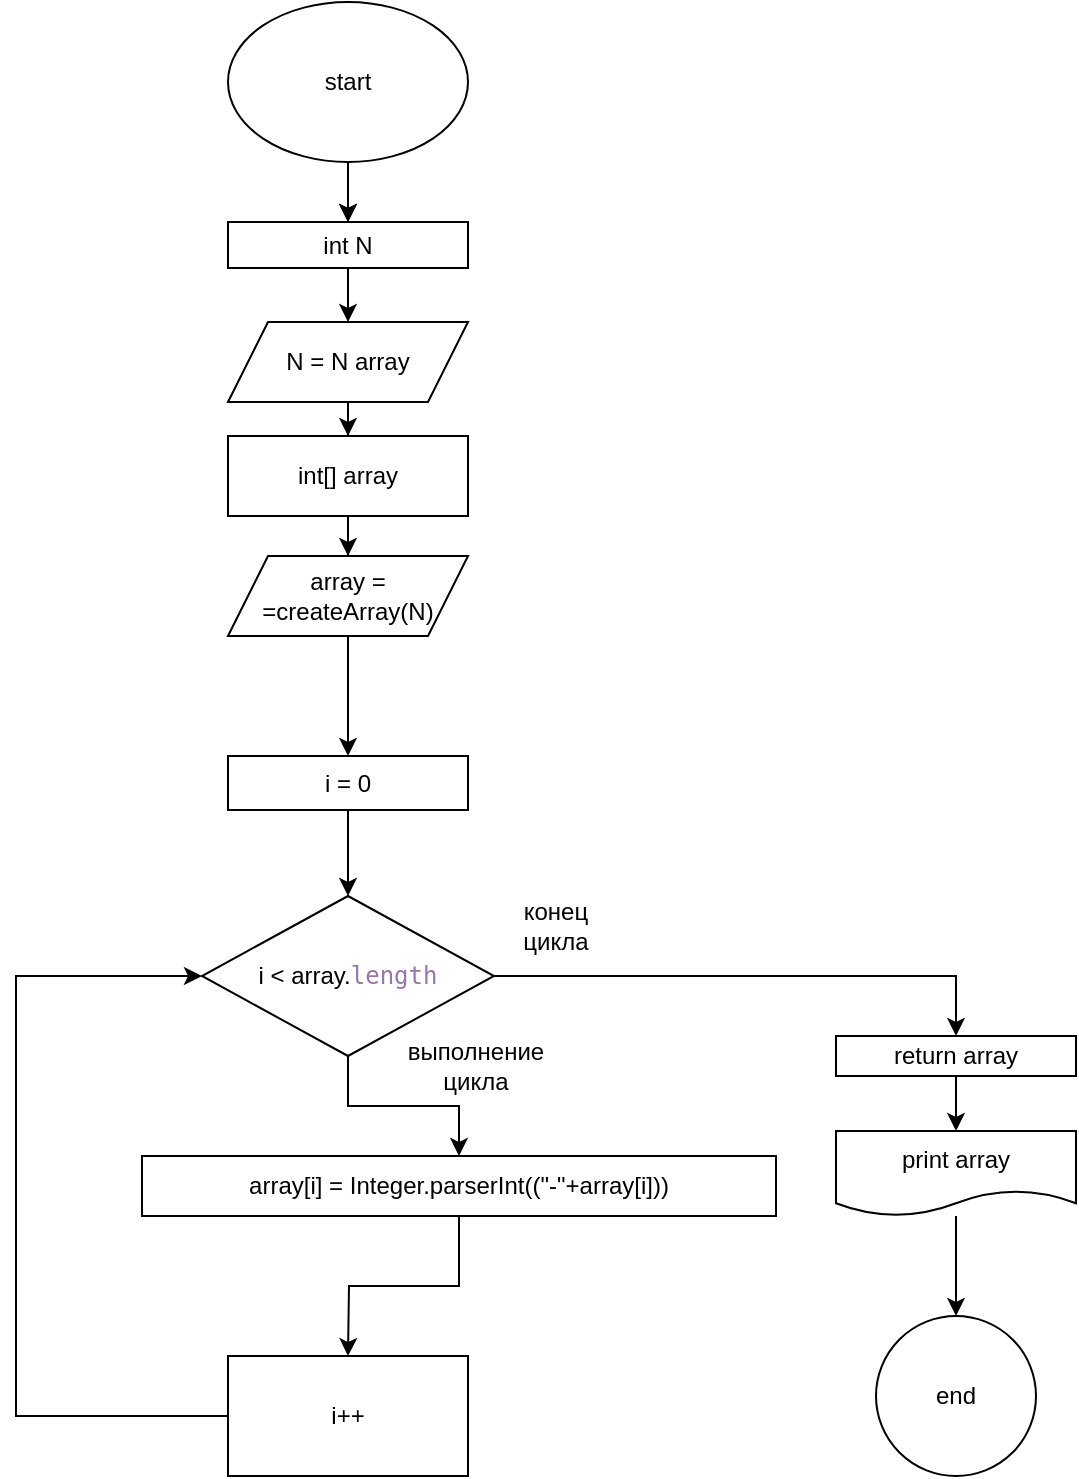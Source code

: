 <mxfile version="21.6.1" type="device">
  <diagram name="Страница 1" id="9AdSGZ-wU5dIfNWMVngr">
    <mxGraphModel dx="952" dy="636" grid="1" gridSize="10" guides="1" tooltips="1" connect="1" arrows="1" fold="1" page="1" pageScale="1" pageWidth="827" pageHeight="1169" math="0" shadow="0">
      <root>
        <mxCell id="0" />
        <mxCell id="1" parent="0" />
        <mxCell id="fwMDCeDDaVyuJN_M8xQI-238" value="" style="edgeStyle=orthogonalEdgeStyle;rounded=0;orthogonalLoop=1;jettySize=auto;html=1;" parent="1" source="y0_Ly3QX1UwcSKQh8jFW-9" target="fwMDCeDDaVyuJN_M8xQI-43" edge="1">
          <mxGeometry relative="1" as="geometry" />
        </mxCell>
        <mxCell id="y0_Ly3QX1UwcSKQh8jFW-73" value="" style="edgeStyle=orthogonalEdgeStyle;rounded=0;orthogonalLoop=1;jettySize=auto;html=1;" edge="1" parent="1" source="fwMDCeDDaVyuJN_M8xQI-2" target="y0_Ly3QX1UwcSKQh8jFW-9">
          <mxGeometry relative="1" as="geometry" />
        </mxCell>
        <mxCell id="fwMDCeDDaVyuJN_M8xQI-2" value="start" style="ellipse;whiteSpace=wrap;html=1;labelBackgroundColor=none;" parent="1" vertex="1">
          <mxGeometry x="266" y="23" width="120" height="80" as="geometry" />
        </mxCell>
        <mxCell id="y0_Ly3QX1UwcSKQh8jFW-43" value="" style="edgeStyle=orthogonalEdgeStyle;rounded=0;orthogonalLoop=1;jettySize=auto;html=1;" edge="1" parent="1" source="fwMDCeDDaVyuJN_M8xQI-43" target="y0_Ly3QX1UwcSKQh8jFW-42">
          <mxGeometry relative="1" as="geometry" />
        </mxCell>
        <mxCell id="fwMDCeDDaVyuJN_M8xQI-43" value="N = N array" style="shape=parallelogram;perimeter=parallelogramPerimeter;whiteSpace=wrap;html=1;fixedSize=1;labelBackgroundColor=none;" parent="1" vertex="1">
          <mxGeometry x="266" y="183" width="120" height="40" as="geometry" />
        </mxCell>
        <mxCell id="fwMDCeDDaVyuJN_M8xQI-224" value="" style="edgeStyle=orthogonalEdgeStyle;rounded=0;orthogonalLoop=1;jettySize=auto;html=1;" parent="1" source="fwMDCeDDaVyuJN_M8xQI-222" target="fwMDCeDDaVyuJN_M8xQI-223" edge="1">
          <mxGeometry relative="1" as="geometry" />
        </mxCell>
        <mxCell id="fwMDCeDDaVyuJN_M8xQI-222" value="i = 0" style="rounded=0;whiteSpace=wrap;html=1;" parent="1" vertex="1">
          <mxGeometry x="266" y="400" width="120" height="27" as="geometry" />
        </mxCell>
        <mxCell id="y0_Ly3QX1UwcSKQh8jFW-71" value="" style="edgeStyle=orthogonalEdgeStyle;rounded=0;orthogonalLoop=1;jettySize=auto;html=1;" edge="1" parent="1" source="fwMDCeDDaVyuJN_M8xQI-223" target="fwMDCeDDaVyuJN_M8xQI-228">
          <mxGeometry relative="1" as="geometry" />
        </mxCell>
        <mxCell id="fwMDCeDDaVyuJN_M8xQI-223" value="i &amp;lt;&amp;nbsp;array.&lt;span style=&quot;font-family: &amp;quot;JetBrains Mono&amp;quot;, monospace; color: rgb(152, 118, 170);&quot;&gt;length&lt;/span&gt;" style="rhombus;whiteSpace=wrap;html=1;rounded=0;" parent="1" vertex="1">
          <mxGeometry x="253" y="470" width="146" height="80" as="geometry" />
        </mxCell>
        <mxCell id="fwMDCeDDaVyuJN_M8xQI-227" value="конец цикла" style="text;html=1;strokeColor=none;fillColor=none;align=center;verticalAlign=middle;whiteSpace=wrap;rounded=0;" parent="1" vertex="1">
          <mxGeometry x="400" y="470" width="60" height="30" as="geometry" />
        </mxCell>
        <mxCell id="fwMDCeDDaVyuJN_M8xQI-234" value="" style="edgeStyle=orthogonalEdgeStyle;rounded=0;orthogonalLoop=1;jettySize=auto;html=1;" parent="1" source="fwMDCeDDaVyuJN_M8xQI-228" edge="1">
          <mxGeometry relative="1" as="geometry">
            <mxPoint x="326" y="700" as="targetPoint" />
          </mxGeometry>
        </mxCell>
        <mxCell id="fwMDCeDDaVyuJN_M8xQI-228" value="array[i] = Integer.parserInt((&quot;-&quot;+array[i]))" style="whiteSpace=wrap;html=1;rounded=0;" parent="1" vertex="1">
          <mxGeometry x="223" y="600" width="317" height="30" as="geometry" />
        </mxCell>
        <mxCell id="fwMDCeDDaVyuJN_M8xQI-236" value="выполнение цикла" style="text;html=1;strokeColor=none;fillColor=none;align=center;verticalAlign=middle;whiteSpace=wrap;rounded=0;" parent="1" vertex="1">
          <mxGeometry x="360" y="540" width="60" height="30" as="geometry" />
        </mxCell>
        <mxCell id="y0_Ly3QX1UwcSKQh8jFW-10" value="" style="edgeStyle=orthogonalEdgeStyle;rounded=0;orthogonalLoop=1;jettySize=auto;html=1;" edge="1" parent="1" source="fwMDCeDDaVyuJN_M8xQI-2" target="y0_Ly3QX1UwcSKQh8jFW-9">
          <mxGeometry relative="1" as="geometry">
            <mxPoint x="326" y="103" as="sourcePoint" />
            <mxPoint x="326" y="183" as="targetPoint" />
          </mxGeometry>
        </mxCell>
        <mxCell id="y0_Ly3QX1UwcSKQh8jFW-9" value="int N" style="whiteSpace=wrap;html=1;labelBackgroundColor=none;" vertex="1" parent="1">
          <mxGeometry x="266" y="133" width="120" height="23" as="geometry" />
        </mxCell>
        <mxCell id="y0_Ly3QX1UwcSKQh8jFW-25" style="edgeStyle=orthogonalEdgeStyle;rounded=0;orthogonalLoop=1;jettySize=auto;html=1;entryX=0;entryY=0.5;entryDx=0;entryDy=0;" edge="1" parent="1" source="y0_Ly3QX1UwcSKQh8jFW-17" target="fwMDCeDDaVyuJN_M8xQI-223">
          <mxGeometry relative="1" as="geometry">
            <Array as="points">
              <mxPoint x="160" y="730" />
              <mxPoint x="160" y="510" />
            </Array>
          </mxGeometry>
        </mxCell>
        <mxCell id="y0_Ly3QX1UwcSKQh8jFW-17" value="i++" style="whiteSpace=wrap;html=1;rounded=0;" vertex="1" parent="1">
          <mxGeometry x="266" y="700" width="120" height="60" as="geometry" />
        </mxCell>
        <mxCell id="y0_Ly3QX1UwcSKQh8jFW-18" value="end" style="ellipse;whiteSpace=wrap;html=1;rounded=0;" vertex="1" parent="1">
          <mxGeometry x="590" y="680" width="80" height="80" as="geometry" />
        </mxCell>
        <mxCell id="y0_Ly3QX1UwcSKQh8jFW-47" value="" style="edgeStyle=orthogonalEdgeStyle;rounded=0;orthogonalLoop=1;jettySize=auto;html=1;" edge="1" parent="1" source="y0_Ly3QX1UwcSKQh8jFW-42" target="y0_Ly3QX1UwcSKQh8jFW-46">
          <mxGeometry relative="1" as="geometry" />
        </mxCell>
        <mxCell id="y0_Ly3QX1UwcSKQh8jFW-42" value="int[] array" style="whiteSpace=wrap;html=1;labelBackgroundColor=none;" vertex="1" parent="1">
          <mxGeometry x="266" y="240" width="120" height="40" as="geometry" />
        </mxCell>
        <mxCell id="y0_Ly3QX1UwcSKQh8jFW-48" value="" style="edgeStyle=orthogonalEdgeStyle;rounded=0;orthogonalLoop=1;jettySize=auto;html=1;" edge="1" parent="1" source="y0_Ly3QX1UwcSKQh8jFW-46" target="fwMDCeDDaVyuJN_M8xQI-222">
          <mxGeometry relative="1" as="geometry" />
        </mxCell>
        <mxCell id="y0_Ly3QX1UwcSKQh8jFW-46" value="array = =createArray(N)" style="shape=parallelogram;perimeter=parallelogramPerimeter;whiteSpace=wrap;html=1;fixedSize=1;" vertex="1" parent="1">
          <mxGeometry x="266" y="300" width="120" height="40" as="geometry" />
        </mxCell>
        <mxCell id="y0_Ly3QX1UwcSKQh8jFW-56" value="" style="edgeStyle=orthogonalEdgeStyle;rounded=0;orthogonalLoop=1;jettySize=auto;html=1;" edge="1" parent="1" source="fwMDCeDDaVyuJN_M8xQI-223" target="y0_Ly3QX1UwcSKQh8jFW-55">
          <mxGeometry relative="1" as="geometry">
            <mxPoint x="514" y="1078" as="targetPoint" />
            <mxPoint x="399" y="510" as="sourcePoint" />
            <Array as="points">
              <mxPoint x="630" y="510" />
            </Array>
          </mxGeometry>
        </mxCell>
        <mxCell id="y0_Ly3QX1UwcSKQh8jFW-58" value="" style="edgeStyle=orthogonalEdgeStyle;rounded=0;orthogonalLoop=1;jettySize=auto;html=1;" edge="1" parent="1" source="y0_Ly3QX1UwcSKQh8jFW-55" target="y0_Ly3QX1UwcSKQh8jFW-57">
          <mxGeometry relative="1" as="geometry" />
        </mxCell>
        <mxCell id="y0_Ly3QX1UwcSKQh8jFW-55" value="return array" style="rounded=0;whiteSpace=wrap;html=1;" vertex="1" parent="1">
          <mxGeometry x="570" y="540" width="120" height="20" as="geometry" />
        </mxCell>
        <mxCell id="y0_Ly3QX1UwcSKQh8jFW-62" value="" style="edgeStyle=orthogonalEdgeStyle;rounded=0;orthogonalLoop=1;jettySize=auto;html=1;entryX=0.5;entryY=0;entryDx=0;entryDy=0;" edge="1" parent="1" source="y0_Ly3QX1UwcSKQh8jFW-57">
          <mxGeometry relative="1" as="geometry">
            <mxPoint x="630" y="680" as="targetPoint" />
          </mxGeometry>
        </mxCell>
        <mxCell id="y0_Ly3QX1UwcSKQh8jFW-57" value="print array" style="shape=document;whiteSpace=wrap;html=1;boundedLbl=1;" vertex="1" parent="1">
          <mxGeometry x="570" y="587.5" width="120" height="42.5" as="geometry" />
        </mxCell>
      </root>
    </mxGraphModel>
  </diagram>
</mxfile>

